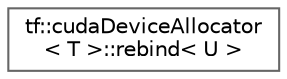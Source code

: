 digraph "类继承关系图"
{
 // LATEX_PDF_SIZE
  bgcolor="transparent";
  edge [fontname=Helvetica,fontsize=10,labelfontname=Helvetica,labelfontsize=10];
  node [fontname=Helvetica,fontsize=10,shape=box,height=0.2,width=0.4];
  rankdir="LR";
  Node0 [id="Node000000",label="tf::cudaDeviceAllocator\l\< T \>::rebind\< U \>",height=0.2,width=0.4,color="grey40", fillcolor="white", style="filled",URL="$structtf_1_1cuda_device_allocator_1_1rebind.html",tooltip="its member type U is the equivalent allocator type to allocate elements of type U"];
}
